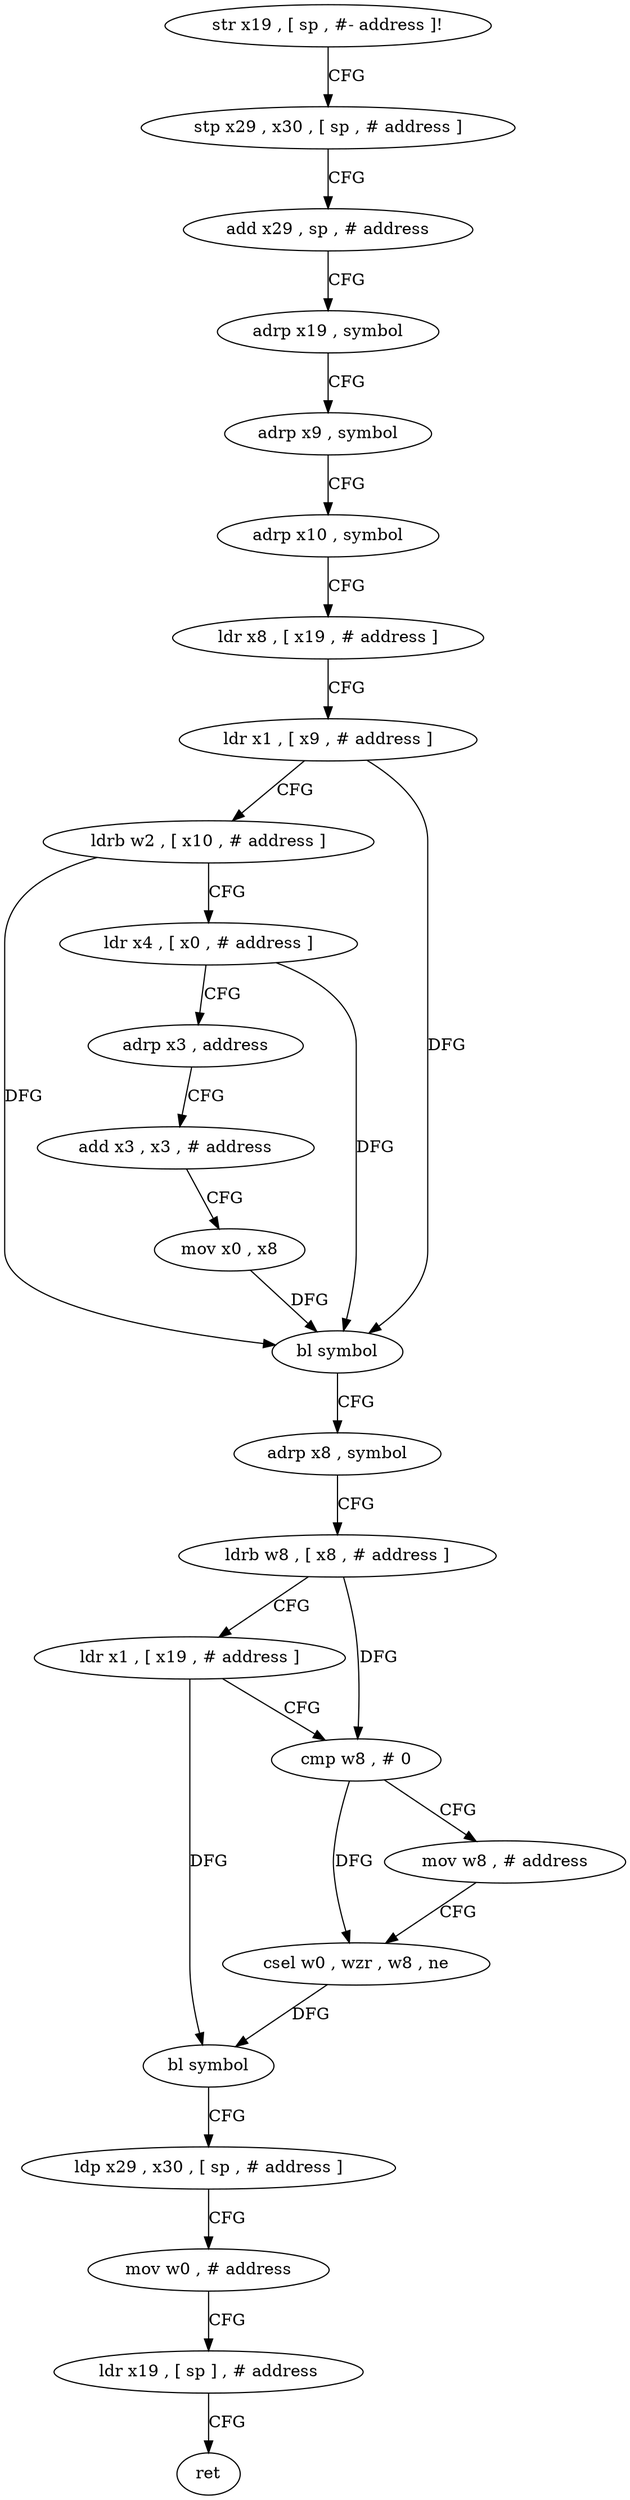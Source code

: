 digraph "func" {
"4212056" [label = "str x19 , [ sp , #- address ]!" ]
"4212060" [label = "stp x29 , x30 , [ sp , # address ]" ]
"4212064" [label = "add x29 , sp , # address" ]
"4212068" [label = "adrp x19 , symbol" ]
"4212072" [label = "adrp x9 , symbol" ]
"4212076" [label = "adrp x10 , symbol" ]
"4212080" [label = "ldr x8 , [ x19 , # address ]" ]
"4212084" [label = "ldr x1 , [ x9 , # address ]" ]
"4212088" [label = "ldrb w2 , [ x10 , # address ]" ]
"4212092" [label = "ldr x4 , [ x0 , # address ]" ]
"4212096" [label = "adrp x3 , address" ]
"4212100" [label = "add x3 , x3 , # address" ]
"4212104" [label = "mov x0 , x8" ]
"4212108" [label = "bl symbol" ]
"4212112" [label = "adrp x8 , symbol" ]
"4212116" [label = "ldrb w8 , [ x8 , # address ]" ]
"4212120" [label = "ldr x1 , [ x19 , # address ]" ]
"4212124" [label = "cmp w8 , # 0" ]
"4212128" [label = "mov w8 , # address" ]
"4212132" [label = "csel w0 , wzr , w8 , ne" ]
"4212136" [label = "bl symbol" ]
"4212140" [label = "ldp x29 , x30 , [ sp , # address ]" ]
"4212144" [label = "mov w0 , # address" ]
"4212148" [label = "ldr x19 , [ sp ] , # address" ]
"4212152" [label = "ret" ]
"4212056" -> "4212060" [ label = "CFG" ]
"4212060" -> "4212064" [ label = "CFG" ]
"4212064" -> "4212068" [ label = "CFG" ]
"4212068" -> "4212072" [ label = "CFG" ]
"4212072" -> "4212076" [ label = "CFG" ]
"4212076" -> "4212080" [ label = "CFG" ]
"4212080" -> "4212084" [ label = "CFG" ]
"4212084" -> "4212088" [ label = "CFG" ]
"4212084" -> "4212108" [ label = "DFG" ]
"4212088" -> "4212092" [ label = "CFG" ]
"4212088" -> "4212108" [ label = "DFG" ]
"4212092" -> "4212096" [ label = "CFG" ]
"4212092" -> "4212108" [ label = "DFG" ]
"4212096" -> "4212100" [ label = "CFG" ]
"4212100" -> "4212104" [ label = "CFG" ]
"4212104" -> "4212108" [ label = "DFG" ]
"4212108" -> "4212112" [ label = "CFG" ]
"4212112" -> "4212116" [ label = "CFG" ]
"4212116" -> "4212120" [ label = "CFG" ]
"4212116" -> "4212124" [ label = "DFG" ]
"4212120" -> "4212124" [ label = "CFG" ]
"4212120" -> "4212136" [ label = "DFG" ]
"4212124" -> "4212128" [ label = "CFG" ]
"4212124" -> "4212132" [ label = "DFG" ]
"4212128" -> "4212132" [ label = "CFG" ]
"4212132" -> "4212136" [ label = "DFG" ]
"4212136" -> "4212140" [ label = "CFG" ]
"4212140" -> "4212144" [ label = "CFG" ]
"4212144" -> "4212148" [ label = "CFG" ]
"4212148" -> "4212152" [ label = "CFG" ]
}
